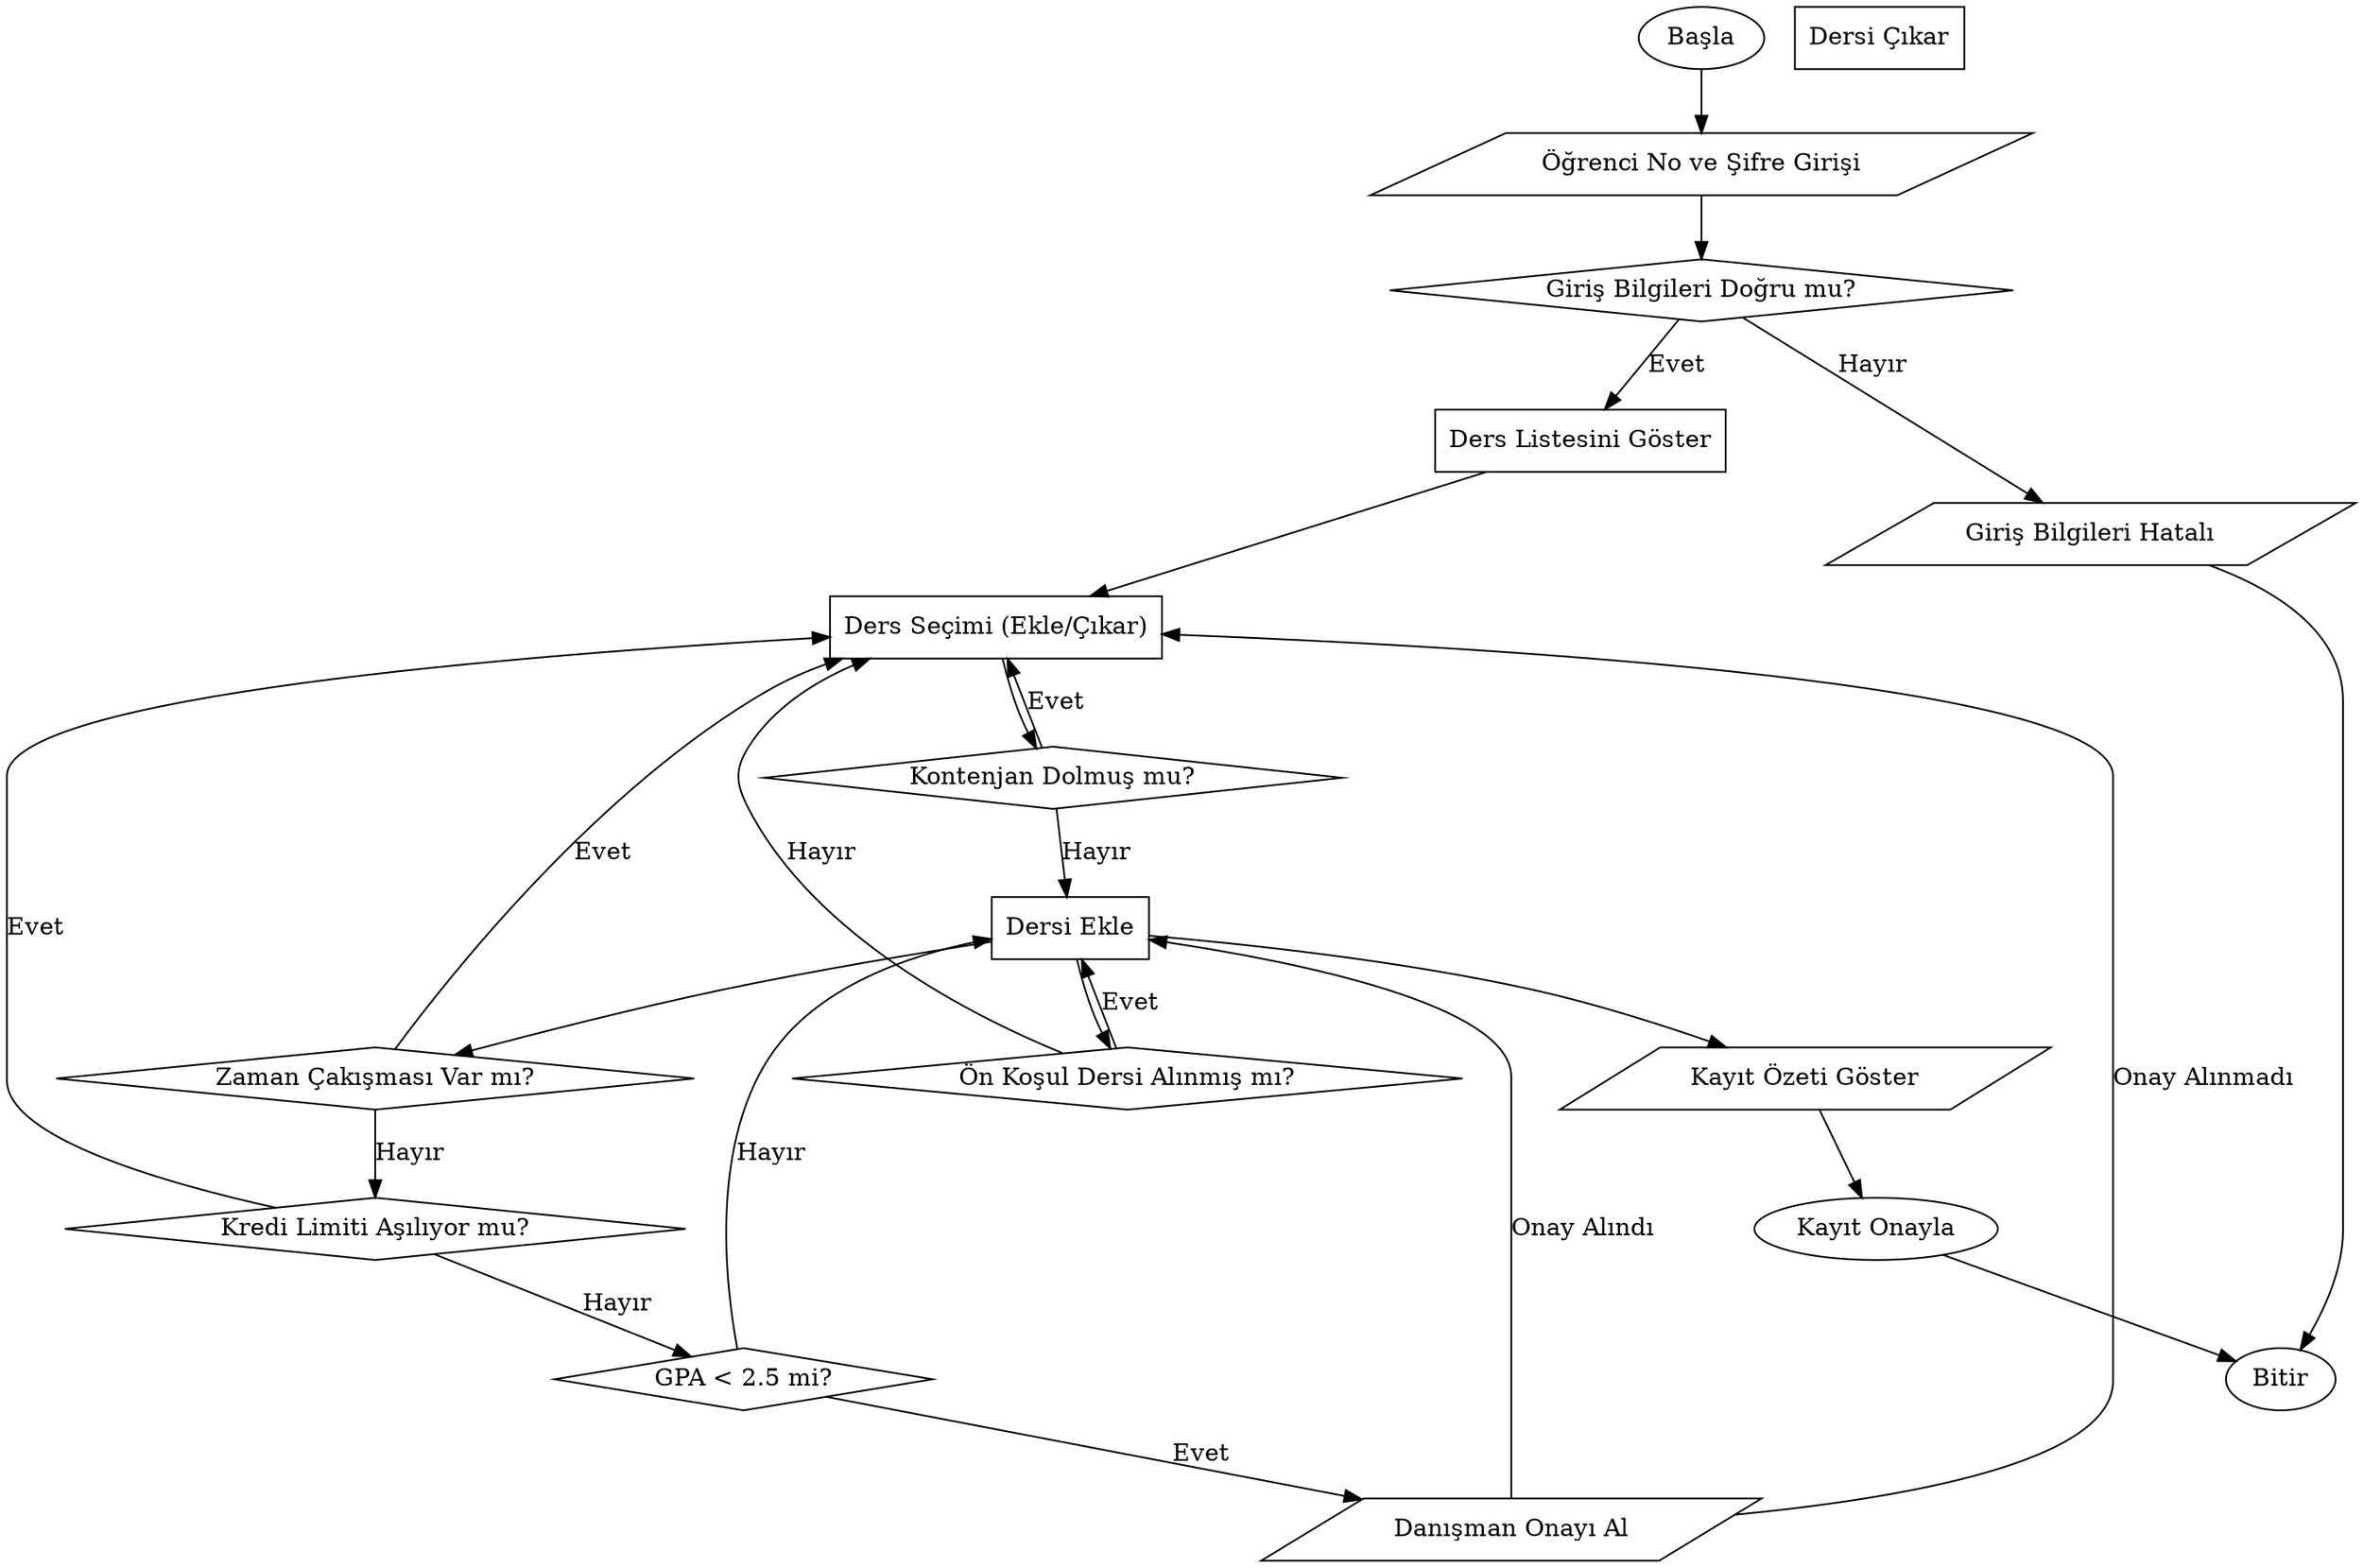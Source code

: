 digraph DersKayit {
    rankdir=TB;
    node [shape=box];

    Basla [shape=oval, label="Başla"];
    OgrenciGiris [shape=parallelogram, label="Öğrenci No ve Şifre Girişi"];
    KontrolGiris [shape=diamond, label="Giriş Bilgileri Doğru mu?"];
    DersListesi [shape=box, label="Ders Listesini Göster"];
    DersSecimi [shape=box, label="Ders Seçimi (Ekle/Çıkar)"];
    KontenjanKontrol [shape=diamond, label="Kontenjan Dolmuş mu?"];
    OnKosulKontrol [shape=diamond, label="Ön Koşul Dersi Alınmış mı?"];
    ZamanCakis [shape=diamond, label="Zaman Çakışması Var mı?"];
    KrediKontrol [shape=diamond, label="Kredi Limiti Aşılıyor mu?"];
    GPAKontrol [shape=diamond, label="GPA < 2.5 mi?"];
    DanismanOnayi [shape=parallelogram, label="Danışman Onayı Al"];
    DersEkle [shape=box, label="Dersi Ekle"];
    DersCikar [shape=box, label="Dersi Çıkar"];
    KayitOzeti [shape=parallelogram, label="Kayıt Özeti Göster"];
    KayitOnay [shape=oval, label="Kayıt Onayla"];
    HataGiris [shape=parallelogram, label="Giriş Bilgileri Hatalı"];
    Bitir [shape=oval, label="Bitir"];

    Basla -> OgrenciGiris -> KontrolGiris;
    KontrolGiris -> DersListesi [label="Evet"];
    KontrolGiris -> HataGiris [label="Hayır"];
    HataGiris -> Bitir;

    DersListesi -> DersSecimi;

    DersSecimi -> KontenjanKontrol;
    KontenjanKontrol -> DersEkle [label="Hayır"];
    KontenjanKontrol -> DersSecimi [label="Evet"];  // Hata mesajı DersSecimi içinde gösterilecek

    DersEkle -> OnKosulKontrol;
    OnKosulKontrol -> DersEkle [label="Evet"];
    OnKosulKontrol -> DersSecimi [label="Hayır"];

    DersEkle -> ZamanCakis;
    ZamanCakis -> DersSecimi [label="Evet"];
    ZamanCakis -> KrediKontrol [label="Hayır"];

    KrediKontrol -> DersSecimi [label="Evet"];
    KrediKontrol -> GPAKontrol [label="Hayır"];

    GPAKontrol -> DanismanOnayi [label="Evet"];
    GPAKontrol -> DersEkle [label="Hayır"];

    DanismanOnayi -> DersEkle [label="Onay Alındı"];
    DanismanOnayi -> DersSecimi [label="Onay Alınmadı"];

    DersEkle -> KayitOzeti -> KayitOnay -> Bitir;
}

